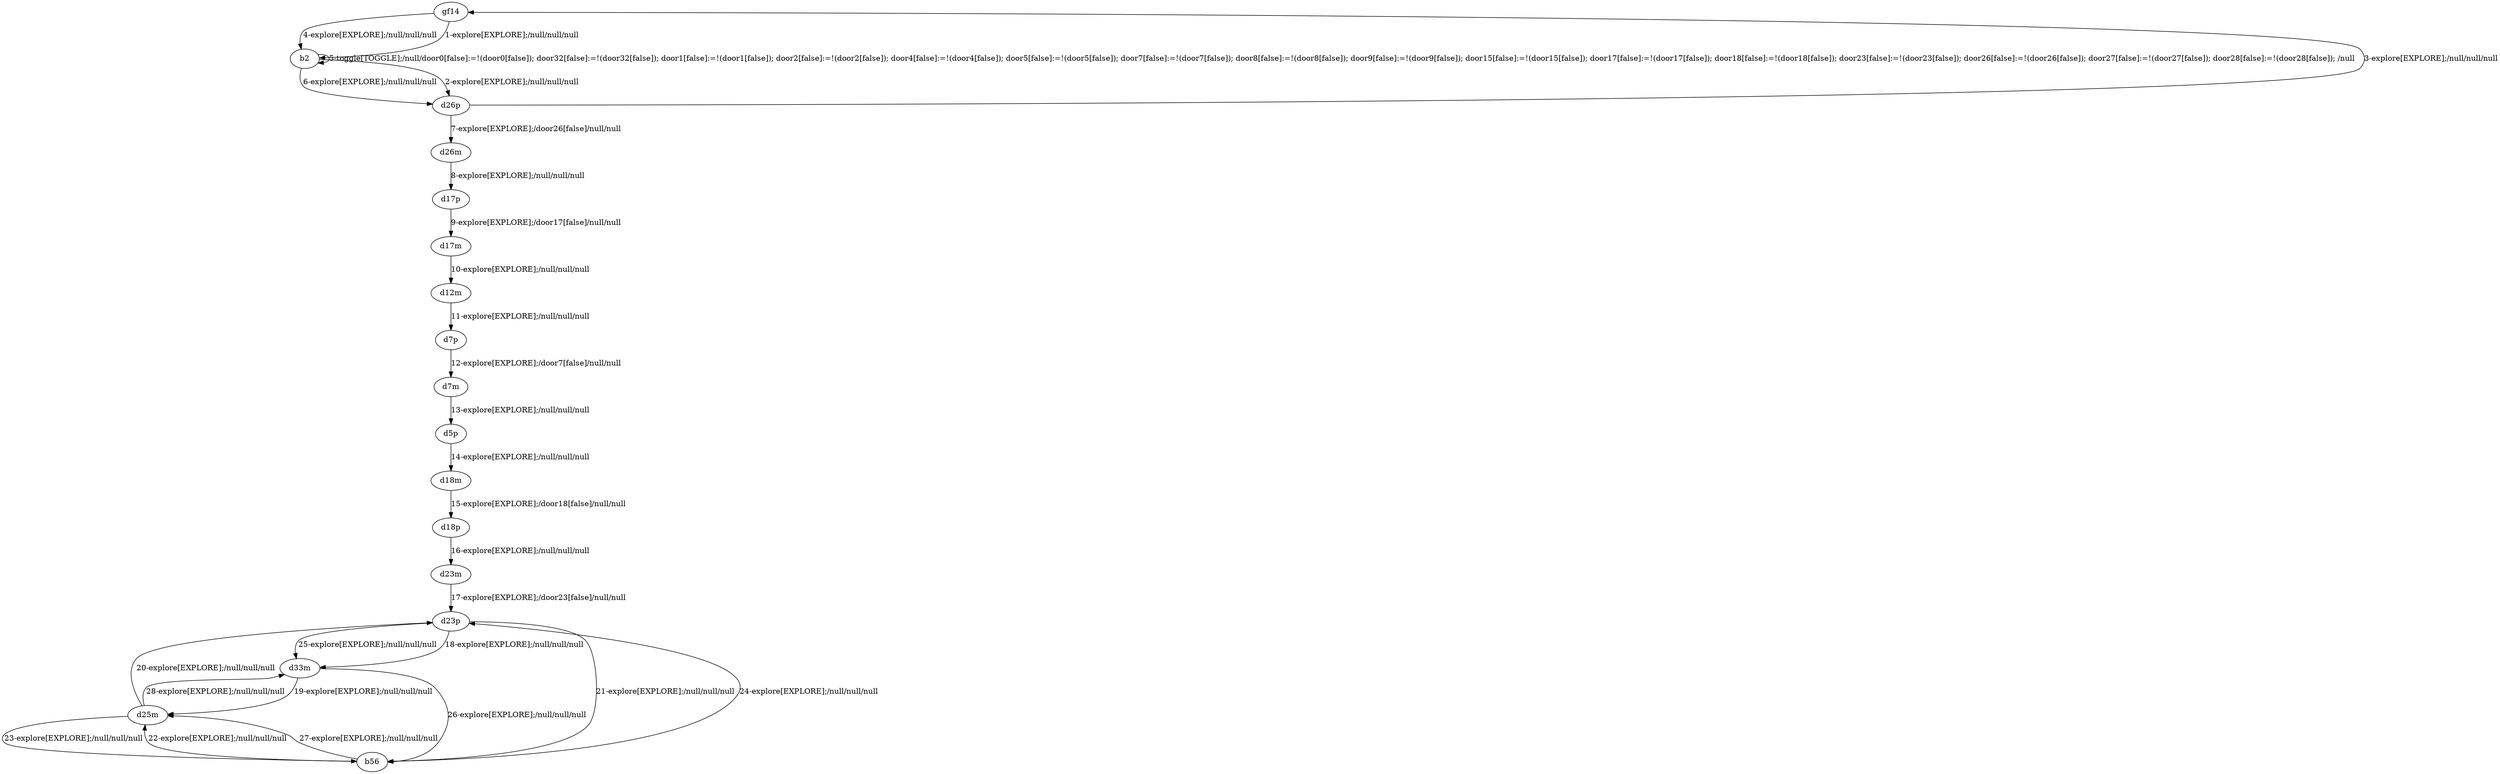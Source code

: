# Total number of goals covered by this test: 6
# d33m --> b56
# d33m --> d25m
# d25m --> d33m
# b56 --> d25m
# d25m --> d23p
# d25m --> b56

digraph g {
"gf14" -> "b2" [label = "1-explore[EXPLORE];/null/null/null"];
"b2" -> "d26p" [label = "2-explore[EXPLORE];/null/null/null"];
"d26p" -> "gf14" [label = "3-explore[EXPLORE];/null/null/null"];
"gf14" -> "b2" [label = "4-explore[EXPLORE];/null/null/null"];
"b2" -> "b2" [label = "5-toggle[TOGGLE];/null/door0[false]:=!(door0[false]); door32[false]:=!(door32[false]); door1[false]:=!(door1[false]); door2[false]:=!(door2[false]); door4[false]:=!(door4[false]); door5[false]:=!(door5[false]); door7[false]:=!(door7[false]); door8[false]:=!(door8[false]); door9[false]:=!(door9[false]); door15[false]:=!(door15[false]); door17[false]:=!(door17[false]); door18[false]:=!(door18[false]); door23[false]:=!(door23[false]); door26[false]:=!(door26[false]); door27[false]:=!(door27[false]); door28[false]:=!(door28[false]); /null"];
"b2" -> "d26p" [label = "6-explore[EXPLORE];/null/null/null"];
"d26p" -> "d26m" [label = "7-explore[EXPLORE];/door26[false]/null/null"];
"d26m" -> "d17p" [label = "8-explore[EXPLORE];/null/null/null"];
"d17p" -> "d17m" [label = "9-explore[EXPLORE];/door17[false]/null/null"];
"d17m" -> "d12m" [label = "10-explore[EXPLORE];/null/null/null"];
"d12m" -> "d7p" [label = "11-explore[EXPLORE];/null/null/null"];
"d7p" -> "d7m" [label = "12-explore[EXPLORE];/door7[false]/null/null"];
"d7m" -> "d5p" [label = "13-explore[EXPLORE];/null/null/null"];
"d5p" -> "d18m" [label = "14-explore[EXPLORE];/null/null/null"];
"d18m" -> "d18p" [label = "15-explore[EXPLORE];/door18[false]/null/null"];
"d18p" -> "d23m" [label = "16-explore[EXPLORE];/null/null/null"];
"d23m" -> "d23p" [label = "17-explore[EXPLORE];/door23[false]/null/null"];
"d23p" -> "d33m" [label = "18-explore[EXPLORE];/null/null/null"];
"d33m" -> "d25m" [label = "19-explore[EXPLORE];/null/null/null"];
"d25m" -> "d23p" [label = "20-explore[EXPLORE];/null/null/null"];
"d23p" -> "b56" [label = "21-explore[EXPLORE];/null/null/null"];
"b56" -> "d25m" [label = "22-explore[EXPLORE];/null/null/null"];
"d25m" -> "b56" [label = "23-explore[EXPLORE];/null/null/null"];
"b56" -> "d23p" [label = "24-explore[EXPLORE];/null/null/null"];
"d23p" -> "d33m" [label = "25-explore[EXPLORE];/null/null/null"];
"d33m" -> "b56" [label = "26-explore[EXPLORE];/null/null/null"];
"b56" -> "d25m" [label = "27-explore[EXPLORE];/null/null/null"];
"d25m" -> "d33m" [label = "28-explore[EXPLORE];/null/null/null"];
}